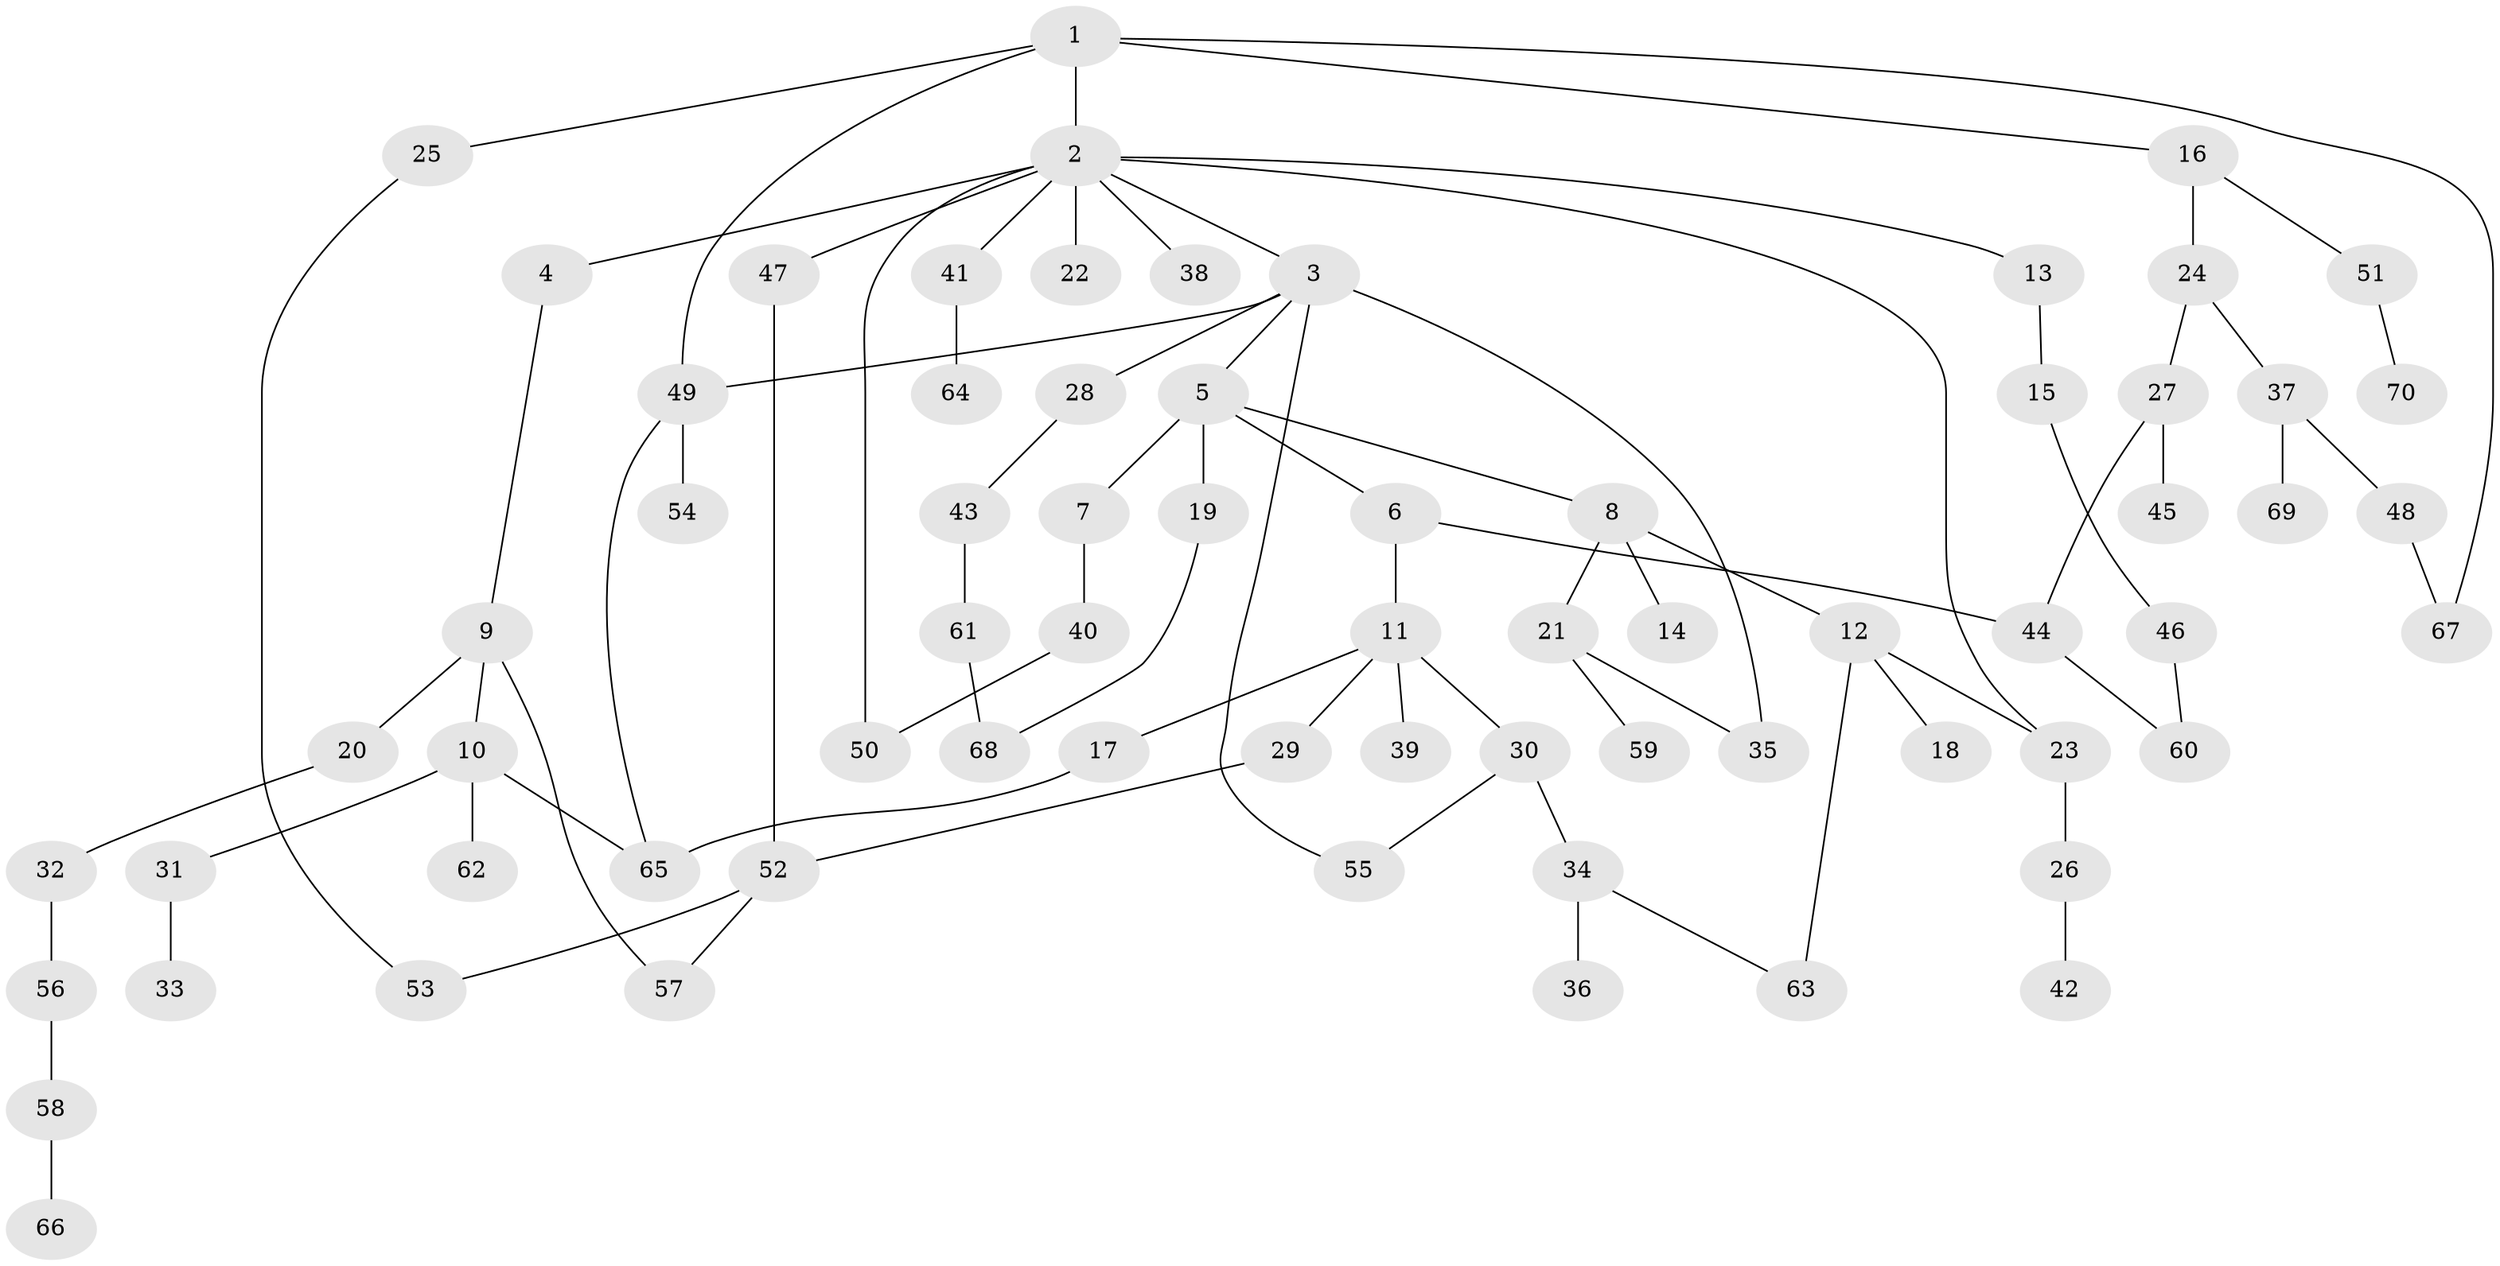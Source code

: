 // Generated by graph-tools (version 1.1) at 2025/34/03/09/25 02:34:29]
// undirected, 70 vertices, 84 edges
graph export_dot {
graph [start="1"]
  node [color=gray90,style=filled];
  1;
  2;
  3;
  4;
  5;
  6;
  7;
  8;
  9;
  10;
  11;
  12;
  13;
  14;
  15;
  16;
  17;
  18;
  19;
  20;
  21;
  22;
  23;
  24;
  25;
  26;
  27;
  28;
  29;
  30;
  31;
  32;
  33;
  34;
  35;
  36;
  37;
  38;
  39;
  40;
  41;
  42;
  43;
  44;
  45;
  46;
  47;
  48;
  49;
  50;
  51;
  52;
  53;
  54;
  55;
  56;
  57;
  58;
  59;
  60;
  61;
  62;
  63;
  64;
  65;
  66;
  67;
  68;
  69;
  70;
  1 -- 2;
  1 -- 16;
  1 -- 25;
  1 -- 49;
  1 -- 67;
  2 -- 3;
  2 -- 4;
  2 -- 13;
  2 -- 22;
  2 -- 38;
  2 -- 41;
  2 -- 47;
  2 -- 50;
  2 -- 23;
  3 -- 5;
  3 -- 28;
  3 -- 35;
  3 -- 55;
  3 -- 49;
  4 -- 9;
  5 -- 6;
  5 -- 7;
  5 -- 8;
  5 -- 19;
  6 -- 11;
  6 -- 44;
  7 -- 40;
  8 -- 12;
  8 -- 14;
  8 -- 21;
  9 -- 10;
  9 -- 20;
  9 -- 57;
  10 -- 31;
  10 -- 62;
  10 -- 65;
  11 -- 17;
  11 -- 29;
  11 -- 30;
  11 -- 39;
  12 -- 18;
  12 -- 23;
  12 -- 63;
  13 -- 15;
  15 -- 46;
  16 -- 24;
  16 -- 51;
  17 -- 65;
  19 -- 68;
  20 -- 32;
  21 -- 59;
  21 -- 35;
  23 -- 26;
  24 -- 27;
  24 -- 37;
  25 -- 53;
  26 -- 42;
  27 -- 44;
  27 -- 45;
  28 -- 43;
  29 -- 52;
  30 -- 34;
  30 -- 55;
  31 -- 33;
  32 -- 56;
  34 -- 36;
  34 -- 63;
  37 -- 48;
  37 -- 69;
  40 -- 50;
  41 -- 64;
  43 -- 61;
  44 -- 60;
  46 -- 60;
  47 -- 52;
  48 -- 67;
  49 -- 54;
  49 -- 65;
  51 -- 70;
  52 -- 53;
  52 -- 57;
  56 -- 58;
  58 -- 66;
  61 -- 68;
}
